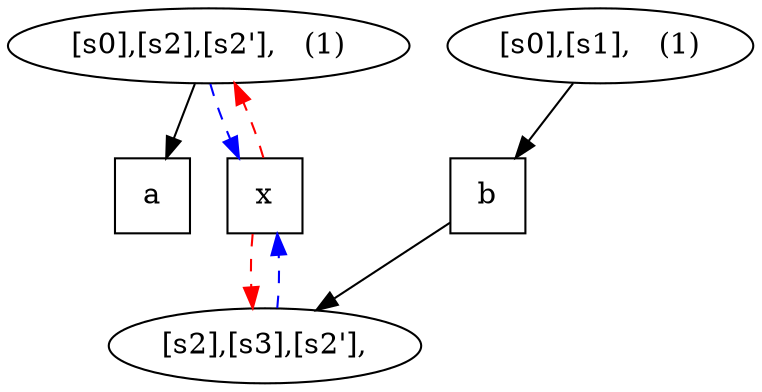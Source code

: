 digraph G {
    node [width=0.5];
xbda288 [label="a",shape=box]
xbdaab0 [label="b",shape=box]
xbdb718 [label="[s0],[s2],[s2'],   (1)"]
xbdbdf0 [label="[s0],[s1],   (1)"]
xbdc4e0 [label="[s2],[s3],[s2'],"]
xbdad08 [label="x",shape=box]
xbdb718 -> xbda288 
xbdbdf0 -> xbdaab0 
xbdaab0 -> xbdc4e0 

xbdb718 -> xbdad08 [color="blue",style="dashed"]
xbdad08 -> xbdb718 [color="red",style="dashed"]

xbdc4e0 -> xbdad08 [color="blue",style="dashed"]
xbdad08 -> xbdc4e0 [color="red",style="dashed"]
}
